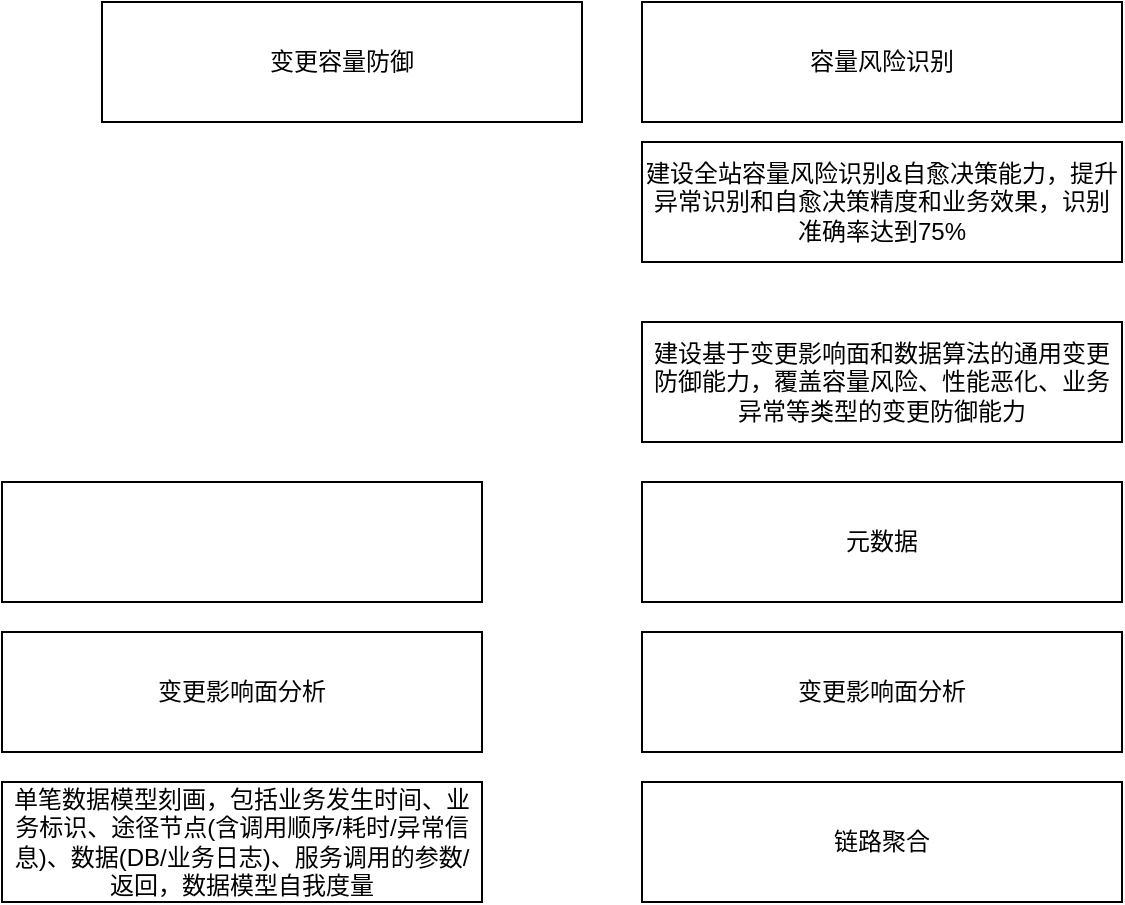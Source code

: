<mxfile version="14.8.1" type="github">
  <diagram id="dZbaD18MQJhdawrXO8yU" name="Page-1">
    <mxGraphModel dx="1292" dy="738" grid="1" gridSize="10" guides="1" tooltips="1" connect="1" arrows="1" fold="1" page="1" pageScale="1" pageWidth="827" pageHeight="1169" math="0" shadow="0">
      <root>
        <mxCell id="0" />
        <mxCell id="1" parent="0" />
        <mxCell id="IeePr_OmWzwxLe6y6hML-26" value="变更容量防御" style="rounded=0;whiteSpace=wrap;html=1;" vertex="1" parent="1">
          <mxGeometry x="110" y="270" width="240" height="60" as="geometry" />
        </mxCell>
        <mxCell id="IeePr_OmWzwxLe6y6hML-27" value="容量风险识别" style="rounded=0;whiteSpace=wrap;html=1;" vertex="1" parent="1">
          <mxGeometry x="380" y="270" width="240" height="60" as="geometry" />
        </mxCell>
        <mxCell id="IeePr_OmWzwxLe6y6hML-28" value="元数据" style="rounded=0;whiteSpace=wrap;html=1;" vertex="1" parent="1">
          <mxGeometry x="380" y="510" width="240" height="60" as="geometry" />
        </mxCell>
        <mxCell id="IeePr_OmWzwxLe6y6hML-29" value="变更影响面分析" style="rounded=0;whiteSpace=wrap;html=1;" vertex="1" parent="1">
          <mxGeometry x="380" y="585" width="240" height="60" as="geometry" />
        </mxCell>
        <mxCell id="IeePr_OmWzwxLe6y6hML-30" value="链路聚合" style="rounded=0;whiteSpace=wrap;html=1;" vertex="1" parent="1">
          <mxGeometry x="380" y="660" width="240" height="60" as="geometry" />
        </mxCell>
        <mxCell id="IeePr_OmWzwxLe6y6hML-31" value="建设基于变更影响面和数据算法的通用变更防御能力，覆盖容量风险、性能恶化、业务异常等类型的变更防御能力" style="rounded=0;whiteSpace=wrap;html=1;" vertex="1" parent="1">
          <mxGeometry x="380" y="430" width="240" height="60" as="geometry" />
        </mxCell>
        <mxCell id="IeePr_OmWzwxLe6y6hML-32" value="建设全站容量风险识别&amp;amp;自愈决策能力，提升异常识别和自愈决策精度和业务效果，识别准确率达到75%" style="rounded=0;whiteSpace=wrap;html=1;" vertex="1" parent="1">
          <mxGeometry x="380" y="340" width="240" height="60" as="geometry" />
        </mxCell>
        <mxCell id="IeePr_OmWzwxLe6y6hML-35" value="单笔数据模型刻画，包括业务发生时间、业务标识、途径节点(含调用顺序/耗时/异常信息)、数据(DB/业务日志)、服务调用的参数/返回，数据模型自我度量" style="rounded=0;whiteSpace=wrap;html=1;" vertex="1" parent="1">
          <mxGeometry x="60" y="660" width="240" height="60" as="geometry" />
        </mxCell>
        <mxCell id="IeePr_OmWzwxLe6y6hML-37" value="变更影响面分析" style="rounded=0;whiteSpace=wrap;html=1;" vertex="1" parent="1">
          <mxGeometry x="60" y="585" width="240" height="60" as="geometry" />
        </mxCell>
        <mxCell id="IeePr_OmWzwxLe6y6hML-39" value="" style="rounded=0;whiteSpace=wrap;html=1;" vertex="1" parent="1">
          <mxGeometry x="60" y="510" width="240" height="60" as="geometry" />
        </mxCell>
      </root>
    </mxGraphModel>
  </diagram>
</mxfile>
